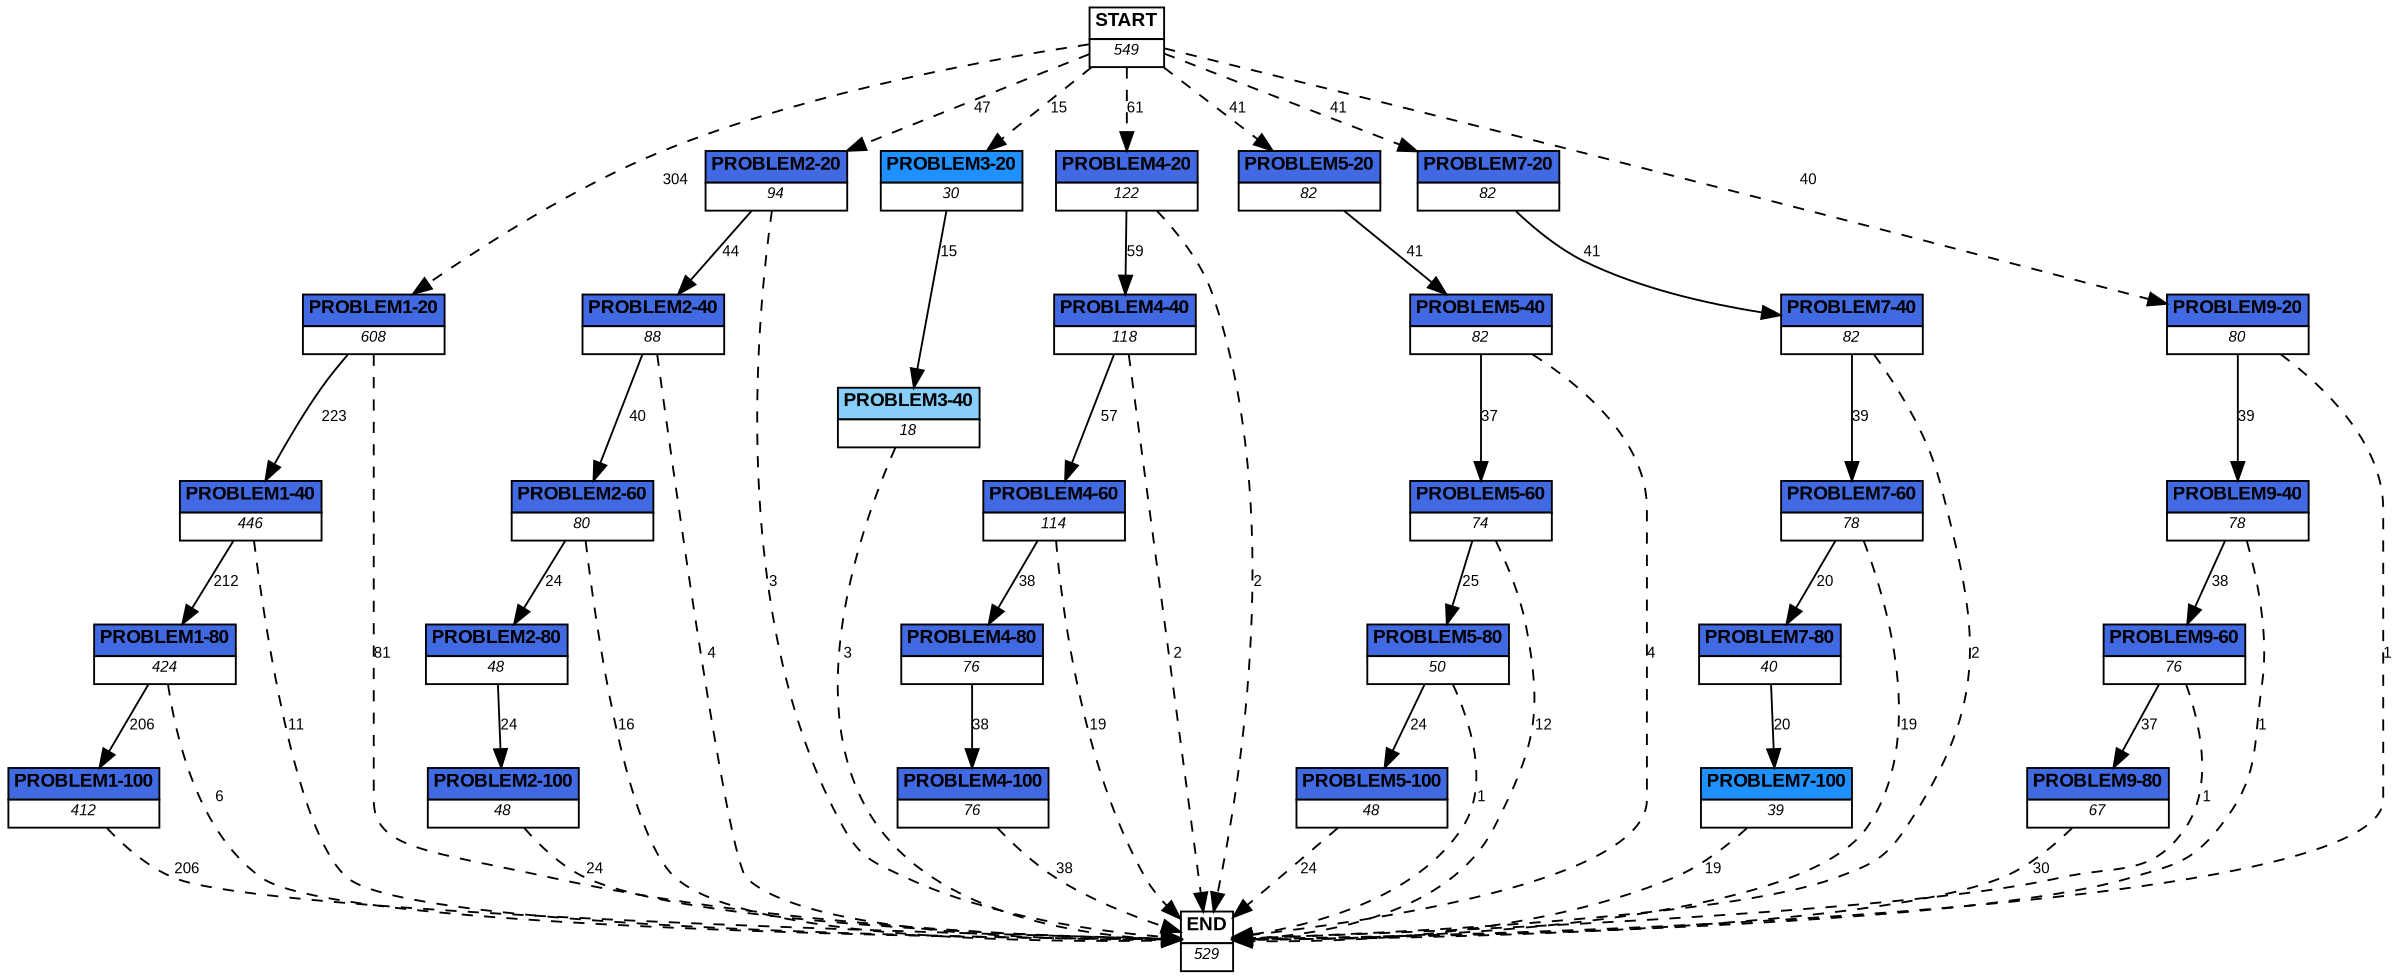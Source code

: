 digraph graphname {
	dpi = 150
	size="16,11!";
	margin = 0;
"PROBLEM1-20" [shape=plain, label=<<table border="0" cellborder="1" cellspacing="0"><tr><td bgcolor="royalblue"><FONT face="Arial" POINT-SIZE="10"><b>PROBLEM1-20</b></FONT></td></tr><tr><td bgcolor="white"><FONT face="Arial" POINT-SIZE="8"><i>608</i></FONT></td></tr></table>>]
"PROBLEM1-40" [shape=plain, label=<<table border="0" cellborder="1" cellspacing="0"><tr><td bgcolor="royalblue"><FONT face="Arial" POINT-SIZE="10"><b>PROBLEM1-40</b></FONT></td></tr><tr><td bgcolor="white"><FONT face="Arial" POINT-SIZE="8"><i>446</i></FONT></td></tr></table>>]
"PROBLEM1-80" [shape=plain, label=<<table border="0" cellborder="1" cellspacing="0"><tr><td bgcolor="royalblue"><FONT face="Arial" POINT-SIZE="10"><b>PROBLEM1-80</b></FONT></td></tr><tr><td bgcolor="white"><FONT face="Arial" POINT-SIZE="8"><i>424</i></FONT></td></tr></table>>]
"PROBLEM1-100" [shape=plain, label=<<table border="0" cellborder="1" cellspacing="0"><tr><td bgcolor="royalblue"><FONT face="Arial" POINT-SIZE="10"><b>PROBLEM1-100</b></FONT></td></tr><tr><td bgcolor="white"><FONT face="Arial" POINT-SIZE="8"><i>412</i></FONT></td></tr></table>>]
"PROBLEM2-20" [shape=plain, label=<<table border="0" cellborder="1" cellspacing="0"><tr><td bgcolor="royalblue"><FONT face="Arial" POINT-SIZE="10"><b>PROBLEM2-20</b></FONT></td></tr><tr><td bgcolor="white"><FONT face="Arial" POINT-SIZE="8"><i>94</i></FONT></td></tr></table>>]
"PROBLEM2-40" [shape=plain, label=<<table border="0" cellborder="1" cellspacing="0"><tr><td bgcolor="royalblue"><FONT face="Arial" POINT-SIZE="10"><b>PROBLEM2-40</b></FONT></td></tr><tr><td bgcolor="white"><FONT face="Arial" POINT-SIZE="8"><i>88</i></FONT></td></tr></table>>]
"PROBLEM2-60" [shape=plain, label=<<table border="0" cellborder="1" cellspacing="0"><tr><td bgcolor="royalblue"><FONT face="Arial" POINT-SIZE="10"><b>PROBLEM2-60</b></FONT></td></tr><tr><td bgcolor="white"><FONT face="Arial" POINT-SIZE="8"><i>80</i></FONT></td></tr></table>>]
"PROBLEM3-20" [shape=plain, label=<<table border="0" cellborder="1" cellspacing="0"><tr><td bgcolor="dodgerblue"><FONT face="Arial" POINT-SIZE="10"><b>PROBLEM3-20</b></FONT></td></tr><tr><td bgcolor="white"><FONT face="Arial" POINT-SIZE="8"><i>30</i></FONT></td></tr></table>>]
"PROBLEM3-40" [shape=plain, label=<<table border="0" cellborder="1" cellspacing="0"><tr><td bgcolor="lightskyblue"><FONT face="Arial" POINT-SIZE="10"><b>PROBLEM3-40</b></FONT></td></tr><tr><td bgcolor="white"><FONT face="Arial" POINT-SIZE="8"><i>18</i></FONT></td></tr></table>>]
"PROBLEM4-20" [shape=plain, label=<<table border="0" cellborder="1" cellspacing="0"><tr><td bgcolor="royalblue"><FONT face="Arial" POINT-SIZE="10"><b>PROBLEM4-20</b></FONT></td></tr><tr><td bgcolor="white"><FONT face="Arial" POINT-SIZE="8"><i>122</i></FONT></td></tr></table>>]
"PROBLEM4-40" [shape=plain, label=<<table border="0" cellborder="1" cellspacing="0"><tr><td bgcolor="royalblue"><FONT face="Arial" POINT-SIZE="10"><b>PROBLEM4-40</b></FONT></td></tr><tr><td bgcolor="white"><FONT face="Arial" POINT-SIZE="8"><i>118</i></FONT></td></tr></table>>]
"PROBLEM4-60" [shape=plain, label=<<table border="0" cellborder="1" cellspacing="0"><tr><td bgcolor="royalblue"><FONT face="Arial" POINT-SIZE="10"><b>PROBLEM4-60</b></FONT></td></tr><tr><td bgcolor="white"><FONT face="Arial" POINT-SIZE="8"><i>114</i></FONT></td></tr></table>>]
"PROBLEM5-20" [shape=plain, label=<<table border="0" cellborder="1" cellspacing="0"><tr><td bgcolor="royalblue"><FONT face="Arial" POINT-SIZE="10"><b>PROBLEM5-20</b></FONT></td></tr><tr><td bgcolor="white"><FONT face="Arial" POINT-SIZE="8"><i>82</i></FONT></td></tr></table>>]
"PROBLEM5-40" [shape=plain, label=<<table border="0" cellborder="1" cellspacing="0"><tr><td bgcolor="royalblue"><FONT face="Arial" POINT-SIZE="10"><b>PROBLEM5-40</b></FONT></td></tr><tr><td bgcolor="white"><FONT face="Arial" POINT-SIZE="8"><i>82</i></FONT></td></tr></table>>]
"PROBLEM5-60" [shape=plain, label=<<table border="0" cellborder="1" cellspacing="0"><tr><td bgcolor="royalblue"><FONT face="Arial" POINT-SIZE="10"><b>PROBLEM5-60</b></FONT></td></tr><tr><td bgcolor="white"><FONT face="Arial" POINT-SIZE="8"><i>74</i></FONT></td></tr></table>>]
"PROBLEM2-80" [shape=plain, label=<<table border="0" cellborder="1" cellspacing="0"><tr><td bgcolor="royalblue"><FONT face="Arial" POINT-SIZE="10"><b>PROBLEM2-80</b></FONT></td></tr><tr><td bgcolor="white"><FONT face="Arial" POINT-SIZE="8"><i>48</i></FONT></td></tr></table>>]
"PROBLEM2-100" [shape=plain, label=<<table border="0" cellborder="1" cellspacing="0"><tr><td bgcolor="royalblue"><FONT face="Arial" POINT-SIZE="10"><b>PROBLEM2-100</b></FONT></td></tr><tr><td bgcolor="white"><FONT face="Arial" POINT-SIZE="8"><i>48</i></FONT></td></tr></table>>]
"PROBLEM4-80" [shape=plain, label=<<table border="0" cellborder="1" cellspacing="0"><tr><td bgcolor="royalblue"><FONT face="Arial" POINT-SIZE="10"><b>PROBLEM4-80</b></FONT></td></tr><tr><td bgcolor="white"><FONT face="Arial" POINT-SIZE="8"><i>76</i></FONT></td></tr></table>>]
"PROBLEM4-100" [shape=plain, label=<<table border="0" cellborder="1" cellspacing="0"><tr><td bgcolor="royalblue"><FONT face="Arial" POINT-SIZE="10"><b>PROBLEM4-100</b></FONT></td></tr><tr><td bgcolor="white"><FONT face="Arial" POINT-SIZE="8"><i>76</i></FONT></td></tr></table>>]
"PROBLEM5-80" [shape=plain, label=<<table border="0" cellborder="1" cellspacing="0"><tr><td bgcolor="royalblue"><FONT face="Arial" POINT-SIZE="10"><b>PROBLEM5-80</b></FONT></td></tr><tr><td bgcolor="white"><FONT face="Arial" POINT-SIZE="8"><i>50</i></FONT></td></tr></table>>]
"PROBLEM5-100" [shape=plain, label=<<table border="0" cellborder="1" cellspacing="0"><tr><td bgcolor="royalblue"><FONT face="Arial" POINT-SIZE="10"><b>PROBLEM5-100</b></FONT></td></tr><tr><td bgcolor="white"><FONT face="Arial" POINT-SIZE="8"><i>48</i></FONT></td></tr></table>>]
"PROBLEM7-20" [shape=plain, label=<<table border="0" cellborder="1" cellspacing="0"><tr><td bgcolor="royalblue"><FONT face="Arial" POINT-SIZE="10"><b>PROBLEM7-20</b></FONT></td></tr><tr><td bgcolor="white"><FONT face="Arial" POINT-SIZE="8"><i>82</i></FONT></td></tr></table>>]
"PROBLEM7-40" [shape=plain, label=<<table border="0" cellborder="1" cellspacing="0"><tr><td bgcolor="royalblue"><FONT face="Arial" POINT-SIZE="10"><b>PROBLEM7-40</b></FONT></td></tr><tr><td bgcolor="white"><FONT face="Arial" POINT-SIZE="8"><i>82</i></FONT></td></tr></table>>]
"PROBLEM7-60" [shape=plain, label=<<table border="0" cellborder="1" cellspacing="0"><tr><td bgcolor="royalblue"><FONT face="Arial" POINT-SIZE="10"><b>PROBLEM7-60</b></FONT></td></tr><tr><td bgcolor="white"><FONT face="Arial" POINT-SIZE="8"><i>78</i></FONT></td></tr></table>>]
"PROBLEM9-20" [shape=plain, label=<<table border="0" cellborder="1" cellspacing="0"><tr><td bgcolor="royalblue"><FONT face="Arial" POINT-SIZE="10"><b>PROBLEM9-20</b></FONT></td></tr><tr><td bgcolor="white"><FONT face="Arial" POINT-SIZE="8"><i>80</i></FONT></td></tr></table>>]
"PROBLEM9-40" [shape=plain, label=<<table border="0" cellborder="1" cellspacing="0"><tr><td bgcolor="royalblue"><FONT face="Arial" POINT-SIZE="10"><b>PROBLEM9-40</b></FONT></td></tr><tr><td bgcolor="white"><FONT face="Arial" POINT-SIZE="8"><i>78</i></FONT></td></tr></table>>]
"PROBLEM9-60" [shape=plain, label=<<table border="0" cellborder="1" cellspacing="0"><tr><td bgcolor="royalblue"><FONT face="Arial" POINT-SIZE="10"><b>PROBLEM9-60</b></FONT></td></tr><tr><td bgcolor="white"><FONT face="Arial" POINT-SIZE="8"><i>76</i></FONT></td></tr></table>>]
"PROBLEM9-80" [shape=plain, label=<<table border="0" cellborder="1" cellspacing="0"><tr><td bgcolor="royalblue"><FONT face="Arial" POINT-SIZE="10"><b>PROBLEM9-80</b></FONT></td></tr><tr><td bgcolor="white"><FONT face="Arial" POINT-SIZE="8"><i>67</i></FONT></td></tr></table>>]
"PROBLEM7-80" [shape=plain, label=<<table border="0" cellborder="1" cellspacing="0"><tr><td bgcolor="royalblue"><FONT face="Arial" POINT-SIZE="10"><b>PROBLEM7-80</b></FONT></td></tr><tr><td bgcolor="white"><FONT face="Arial" POINT-SIZE="8"><i>40</i></FONT></td></tr></table>>]
"PROBLEM7-100" [shape=plain, label=<<table border="0" cellborder="1" cellspacing="0"><tr><td bgcolor="dodgerblue"><FONT face="Arial" POINT-SIZE="10"><b>PROBLEM7-100</b></FONT></td></tr><tr><td bgcolor="white"><FONT face="Arial" POINT-SIZE="8"><i>39</i></FONT></td></tr></table>>]
"START" [shape=plain, label=<<table border="0" cellborder="1" cellspacing="0"><tr><td bgcolor="white"><FONT face="Arial" POINT-SIZE="10"><b>START</b></FONT></td></tr><tr><td bgcolor="white"><FONT face="Arial" POINT-SIZE="8"><i>549</i></FONT></td></tr></table>>]
"END" [shape=plain, label=<<table border="0" cellborder="1" cellspacing="0"><tr><td bgcolor="white"><FONT face="Arial" POINT-SIZE="10"><b>END</b></FONT></td></tr><tr><td bgcolor="white"><FONT face="Arial" POINT-SIZE="8"><i>529</i></FONT></td></tr></table>>]
"PROBLEM1-20" -> "PROBLEM1-40" [ label ="223" labelfloat=false fontname="Arial" fontsize=8]
"PROBLEM1-20" -> "END" [ style = dashed label ="81" labelfloat=false fontname="Arial" fontsize=8]
"PROBLEM1-40" -> "PROBLEM1-80" [ label ="212" labelfloat=false fontname="Arial" fontsize=8]
"PROBLEM1-40" -> "END" [ style = dashed label ="11" labelfloat=false fontname="Arial" fontsize=8]
"PROBLEM1-80" -> "PROBLEM1-100" [ label ="206" labelfloat=false fontname="Arial" fontsize=8]
"PROBLEM1-80" -> "END" [ style = dashed label ="6" labelfloat=false fontname="Arial" fontsize=8]
"PROBLEM1-100" -> "END" [ style = dashed label ="206" labelfloat=false fontname="Arial" fontsize=8]
"PROBLEM2-20" -> "PROBLEM2-40" [ label ="44" labelfloat=false fontname="Arial" fontsize=8]
"PROBLEM2-20" -> "END" [ style = dashed label ="3" labelfloat=false fontname="Arial" fontsize=8]
"PROBLEM2-40" -> "PROBLEM2-60" [ label ="40" labelfloat=false fontname="Arial" fontsize=8]
"PROBLEM2-40" -> "END" [ style = dashed label ="4" labelfloat=false fontname="Arial" fontsize=8]
"PROBLEM2-60" -> "PROBLEM2-80" [ label ="24" labelfloat=false fontname="Arial" fontsize=8]
"PROBLEM2-60" -> "END" [ style = dashed label ="16" labelfloat=false fontname="Arial" fontsize=8]
"PROBLEM3-20" -> "PROBLEM3-40" [ label ="15" labelfloat=false fontname="Arial" fontsize=8]
"PROBLEM3-40" -> "END" [ style = dashed label ="3" labelfloat=false fontname="Arial" fontsize=8]
"PROBLEM4-20" -> "PROBLEM4-40" [ label ="59" labelfloat=false fontname="Arial" fontsize=8]
"PROBLEM4-20" -> "END" [ style = dashed label ="2" labelfloat=false fontname="Arial" fontsize=8]
"PROBLEM4-40" -> "PROBLEM4-60" [ label ="57" labelfloat=false fontname="Arial" fontsize=8]
"PROBLEM4-40" -> "END" [ style = dashed label ="2" labelfloat=false fontname="Arial" fontsize=8]
"PROBLEM4-60" -> "PROBLEM4-80" [ label ="38" labelfloat=false fontname="Arial" fontsize=8]
"PROBLEM4-60" -> "END" [ style = dashed label ="19" labelfloat=false fontname="Arial" fontsize=8]
"PROBLEM5-20" -> "PROBLEM5-40" [ label ="41" labelfloat=false fontname="Arial" fontsize=8]
"PROBLEM5-40" -> "PROBLEM5-60" [ label ="37" labelfloat=false fontname="Arial" fontsize=8]
"PROBLEM5-40" -> "END" [ style = dashed label ="4" labelfloat=false fontname="Arial" fontsize=8]
"PROBLEM5-60" -> "PROBLEM5-80" [ label ="25" labelfloat=false fontname="Arial" fontsize=8]
"PROBLEM5-60" -> "END" [ style = dashed label ="12" labelfloat=false fontname="Arial" fontsize=8]
"PROBLEM2-80" -> "PROBLEM2-100" [ label ="24" labelfloat=false fontname="Arial" fontsize=8]
"PROBLEM2-100" -> "END" [ style = dashed label ="24" labelfloat=false fontname="Arial" fontsize=8]
"PROBLEM4-80" -> "PROBLEM4-100" [ label ="38" labelfloat=false fontname="Arial" fontsize=8]
"PROBLEM4-100" -> "END" [ style = dashed label ="38" labelfloat=false fontname="Arial" fontsize=8]
"PROBLEM5-80" -> "PROBLEM5-100" [ label ="24" labelfloat=false fontname="Arial" fontsize=8]
"PROBLEM5-80" -> "END" [ style = dashed label ="1" labelfloat=false fontname="Arial" fontsize=8]
"PROBLEM5-100" -> "END" [ style = dashed label ="24" labelfloat=false fontname="Arial" fontsize=8]
"PROBLEM7-20" -> "PROBLEM7-40" [ label ="41" labelfloat=false fontname="Arial" fontsize=8]
"PROBLEM7-40" -> "PROBLEM7-60" [ label ="39" labelfloat=false fontname="Arial" fontsize=8]
"PROBLEM7-40" -> "END" [ style = dashed label ="2" labelfloat=false fontname="Arial" fontsize=8]
"PROBLEM7-60" -> "PROBLEM7-80" [ label ="20" labelfloat=false fontname="Arial" fontsize=8]
"PROBLEM7-60" -> "END" [ style = dashed label ="19" labelfloat=false fontname="Arial" fontsize=8]
"PROBLEM9-20" -> "PROBLEM9-40" [ label ="39" labelfloat=false fontname="Arial" fontsize=8]
"PROBLEM9-20" -> "END" [ style = dashed label ="1" labelfloat=false fontname="Arial" fontsize=8]
"PROBLEM9-40" -> "PROBLEM9-60" [ label ="38" labelfloat=false fontname="Arial" fontsize=8]
"PROBLEM9-40" -> "END" [ style = dashed label ="1" labelfloat=false fontname="Arial" fontsize=8]
"PROBLEM9-60" -> "PROBLEM9-80" [ label ="37" labelfloat=false fontname="Arial" fontsize=8]
"PROBLEM9-60" -> "END" [ style = dashed label ="1" labelfloat=false fontname="Arial" fontsize=8]
"PROBLEM9-80" -> "END" [ style = dashed label ="30" labelfloat=false fontname="Arial" fontsize=8]
"PROBLEM7-80" -> "PROBLEM7-100" [ label ="20" labelfloat=false fontname="Arial" fontsize=8]
"PROBLEM7-100" -> "END" [ style = dashed label ="19" labelfloat=false fontname="Arial" fontsize=8]
"START" -> "PROBLEM1-20" [ style = dashed label ="304" labelfloat=false fontname="Arial" fontsize=8]
"START" -> "PROBLEM2-20" [ style = dashed label ="47" labelfloat=false fontname="Arial" fontsize=8]
"START" -> "PROBLEM3-20" [ style = dashed label ="15" labelfloat=false fontname="Arial" fontsize=8]
"START" -> "PROBLEM4-20" [ style = dashed label ="61" labelfloat=false fontname="Arial" fontsize=8]
"START" -> "PROBLEM5-20" [ style = dashed label ="41" labelfloat=false fontname="Arial" fontsize=8]
"START" -> "PROBLEM7-20" [ style = dashed label ="41" labelfloat=false fontname="Arial" fontsize=8]
"START" -> "PROBLEM9-20" [ style = dashed label ="40" labelfloat=false fontname="Arial" fontsize=8]
}